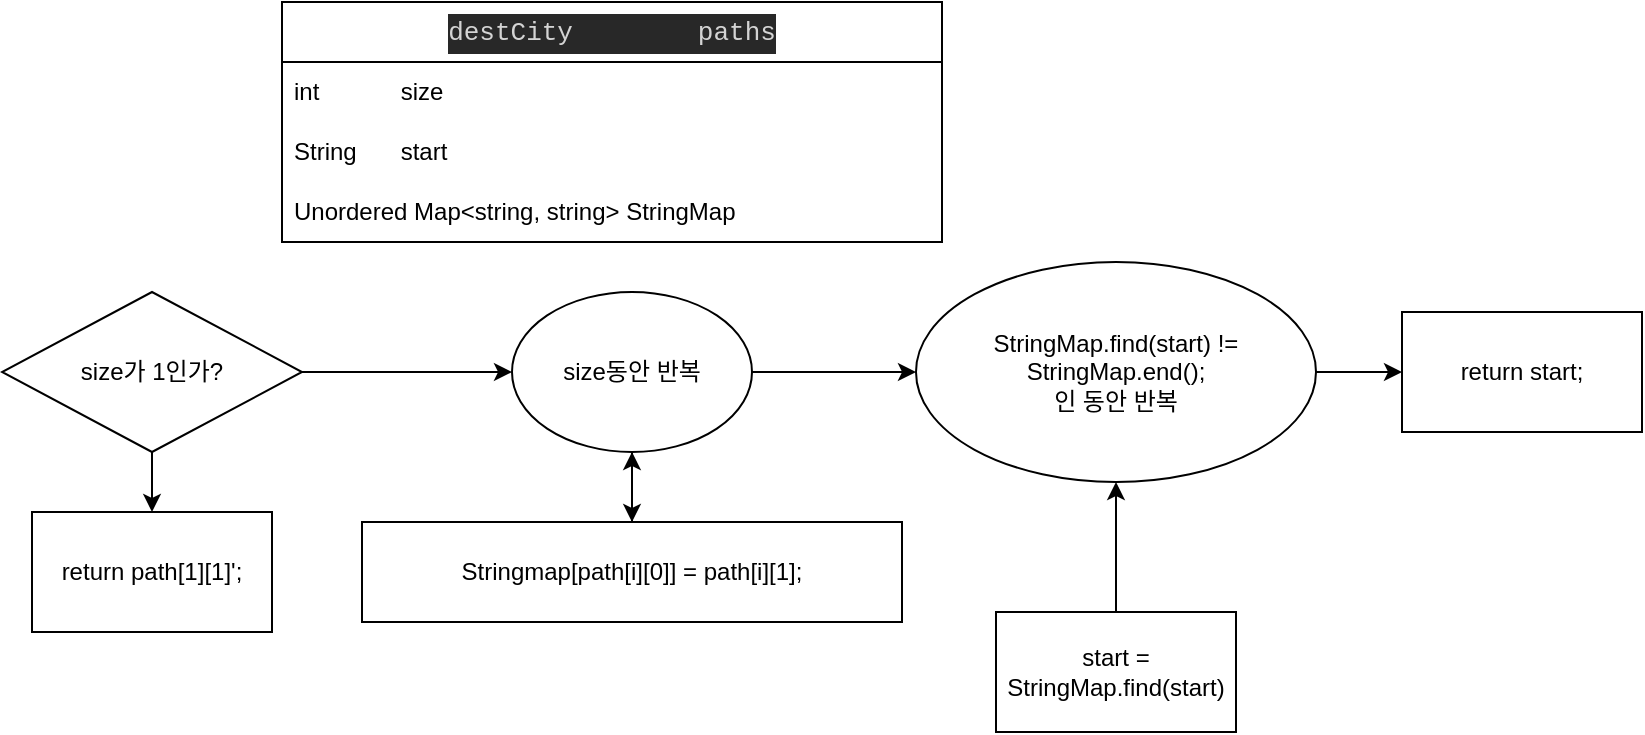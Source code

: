 <mxfile version="22.1.2" type="device">
  <diagram name="페이지-1" id="EoU3cESMIXxdGUySKFJE">
    <mxGraphModel dx="1773" dy="1051" grid="1" gridSize="10" guides="1" tooltips="1" connect="1" arrows="1" fold="1" page="1" pageScale="1" pageWidth="827" pageHeight="1169" math="0" shadow="0">
      <root>
        <mxCell id="0" />
        <mxCell id="1" parent="0" />
        <mxCell id="MSU7n98UsL-m46ujUQts-1" value="&lt;div style=&quot;color: rgb(212, 212, 212); background-color: rgb(40, 40, 40); font-family: Menlo, Monaco, &amp;quot;Courier New&amp;quot;, monospace; font-size: 13px; line-height: 20px;&quot;&gt;destCity&lt;span style=&quot;&quot;&gt;&lt;span style=&quot;white-space: pre;&quot;&gt;&amp;nbsp;&amp;nbsp;&amp;nbsp;&amp;nbsp;&lt;/span&gt;&lt;/span&gt;&lt;span style=&quot;&quot;&gt;&lt;span style=&quot;white-space: pre;&quot;&gt;&amp;nbsp;&amp;nbsp;&amp;nbsp;&amp;nbsp;&lt;/span&gt;&lt;/span&gt;paths&lt;/div&gt;" style="swimlane;fontStyle=0;childLayout=stackLayout;horizontal=1;startSize=30;horizontalStack=0;resizeParent=1;resizeParentMax=0;resizeLast=0;collapsible=1;marginBottom=0;whiteSpace=wrap;html=1;" vertex="1" parent="1">
          <mxGeometry x="140" y="100" width="330" height="120" as="geometry" />
        </mxCell>
        <mxCell id="MSU7n98UsL-m46ujUQts-2" value="int&lt;span style=&quot;white-space: pre;&quot;&gt;&#x9;&lt;/span&gt;&lt;span style=&quot;white-space: pre;&quot;&gt;&#x9;&lt;/span&gt;size" style="text;strokeColor=none;fillColor=none;align=left;verticalAlign=middle;spacingLeft=4;spacingRight=4;overflow=hidden;points=[[0,0.5],[1,0.5]];portConstraint=eastwest;rotatable=0;whiteSpace=wrap;html=1;" vertex="1" parent="MSU7n98UsL-m46ujUQts-1">
          <mxGeometry y="30" width="330" height="30" as="geometry" />
        </mxCell>
        <mxCell id="MSU7n98UsL-m46ujUQts-21" value="String&lt;span style=&quot;white-space: pre;&quot;&gt;&#x9;&lt;/span&gt;start" style="text;strokeColor=none;fillColor=none;align=left;verticalAlign=middle;spacingLeft=4;spacingRight=4;overflow=hidden;points=[[0,0.5],[1,0.5]];portConstraint=eastwest;rotatable=0;whiteSpace=wrap;html=1;" vertex="1" parent="MSU7n98UsL-m46ujUQts-1">
          <mxGeometry y="60" width="330" height="30" as="geometry" />
        </mxCell>
        <mxCell id="MSU7n98UsL-m46ujUQts-3" value="Unordered Map&amp;lt;string, string&amp;gt; StringMap" style="text;strokeColor=none;fillColor=none;align=left;verticalAlign=middle;spacingLeft=4;spacingRight=4;overflow=hidden;points=[[0,0.5],[1,0.5]];portConstraint=eastwest;rotatable=0;whiteSpace=wrap;html=1;" vertex="1" parent="MSU7n98UsL-m46ujUQts-1">
          <mxGeometry y="90" width="330" height="30" as="geometry" />
        </mxCell>
        <mxCell id="MSU7n98UsL-m46ujUQts-7" value="return path[1][1]&#39;;" style="whiteSpace=wrap;html=1;" vertex="1" parent="1">
          <mxGeometry x="15" y="355" width="120" height="60" as="geometry" />
        </mxCell>
        <mxCell id="MSU7n98UsL-m46ujUQts-10" value="" style="edgeStyle=orthogonalEdgeStyle;rounded=0;orthogonalLoop=1;jettySize=auto;html=1;" edge="1" parent="1" source="MSU7n98UsL-m46ujUQts-8" target="MSU7n98UsL-m46ujUQts-12">
          <mxGeometry relative="1" as="geometry">
            <mxPoint x="305" y="285" as="targetPoint" />
          </mxGeometry>
        </mxCell>
        <mxCell id="MSU7n98UsL-m46ujUQts-11" value="" style="edgeStyle=orthogonalEdgeStyle;rounded=0;orthogonalLoop=1;jettySize=auto;html=1;" edge="1" parent="1" source="MSU7n98UsL-m46ujUQts-8" target="MSU7n98UsL-m46ujUQts-7">
          <mxGeometry relative="1" as="geometry" />
        </mxCell>
        <mxCell id="MSU7n98UsL-m46ujUQts-8" value="size가 1인가?" style="rhombus;whiteSpace=wrap;html=1;" vertex="1" parent="1">
          <mxGeometry y="245" width="150" height="80" as="geometry" />
        </mxCell>
        <mxCell id="MSU7n98UsL-m46ujUQts-18" value="" style="edgeStyle=orthogonalEdgeStyle;rounded=0;orthogonalLoop=1;jettySize=auto;html=1;" edge="1" parent="1" source="MSU7n98UsL-m46ujUQts-12" target="MSU7n98UsL-m46ujUQts-13">
          <mxGeometry relative="1" as="geometry" />
        </mxCell>
        <mxCell id="MSU7n98UsL-m46ujUQts-20" value="" style="edgeStyle=orthogonalEdgeStyle;rounded=0;orthogonalLoop=1;jettySize=auto;html=1;" edge="1" parent="1" source="MSU7n98UsL-m46ujUQts-12" target="MSU7n98UsL-m46ujUQts-19">
          <mxGeometry relative="1" as="geometry" />
        </mxCell>
        <mxCell id="MSU7n98UsL-m46ujUQts-12" value="size동안 반복" style="ellipse;whiteSpace=wrap;html=1;" vertex="1" parent="1">
          <mxGeometry x="255" y="245" width="120" height="80" as="geometry" />
        </mxCell>
        <mxCell id="MSU7n98UsL-m46ujUQts-17" value="" style="edgeStyle=orthogonalEdgeStyle;rounded=0;orthogonalLoop=1;jettySize=auto;html=1;" edge="1" parent="1" source="MSU7n98UsL-m46ujUQts-13" target="MSU7n98UsL-m46ujUQts-12">
          <mxGeometry relative="1" as="geometry" />
        </mxCell>
        <mxCell id="MSU7n98UsL-m46ujUQts-13" value="Stringmap[path[i][0]] = path[i][1];" style="whiteSpace=wrap;html=1;" vertex="1" parent="1">
          <mxGeometry x="180" y="360" width="270" height="50" as="geometry" />
        </mxCell>
        <mxCell id="MSU7n98UsL-m46ujUQts-29" value="" style="edgeStyle=orthogonalEdgeStyle;rounded=0;orthogonalLoop=1;jettySize=auto;html=1;" edge="1" parent="1" source="MSU7n98UsL-m46ujUQts-19" target="MSU7n98UsL-m46ujUQts-28">
          <mxGeometry relative="1" as="geometry" />
        </mxCell>
        <mxCell id="MSU7n98UsL-m46ujUQts-19" value="StringMap.find(start) != StringMap.end();&lt;br&gt;인 동안 반복" style="ellipse;whiteSpace=wrap;html=1;" vertex="1" parent="1">
          <mxGeometry x="457" y="230" width="200" height="110" as="geometry" />
        </mxCell>
        <mxCell id="MSU7n98UsL-m46ujUQts-27" value="" style="edgeStyle=orthogonalEdgeStyle;rounded=0;orthogonalLoop=1;jettySize=auto;html=1;" edge="1" parent="1" source="MSU7n98UsL-m46ujUQts-26" target="MSU7n98UsL-m46ujUQts-19">
          <mxGeometry relative="1" as="geometry" />
        </mxCell>
        <mxCell id="MSU7n98UsL-m46ujUQts-26" value="start = StringMap.find(start)" style="whiteSpace=wrap;html=1;" vertex="1" parent="1">
          <mxGeometry x="497" y="405" width="120" height="60" as="geometry" />
        </mxCell>
        <mxCell id="MSU7n98UsL-m46ujUQts-28" value="return start;" style="whiteSpace=wrap;html=1;" vertex="1" parent="1">
          <mxGeometry x="700" y="255" width="120" height="60" as="geometry" />
        </mxCell>
      </root>
    </mxGraphModel>
  </diagram>
</mxfile>
